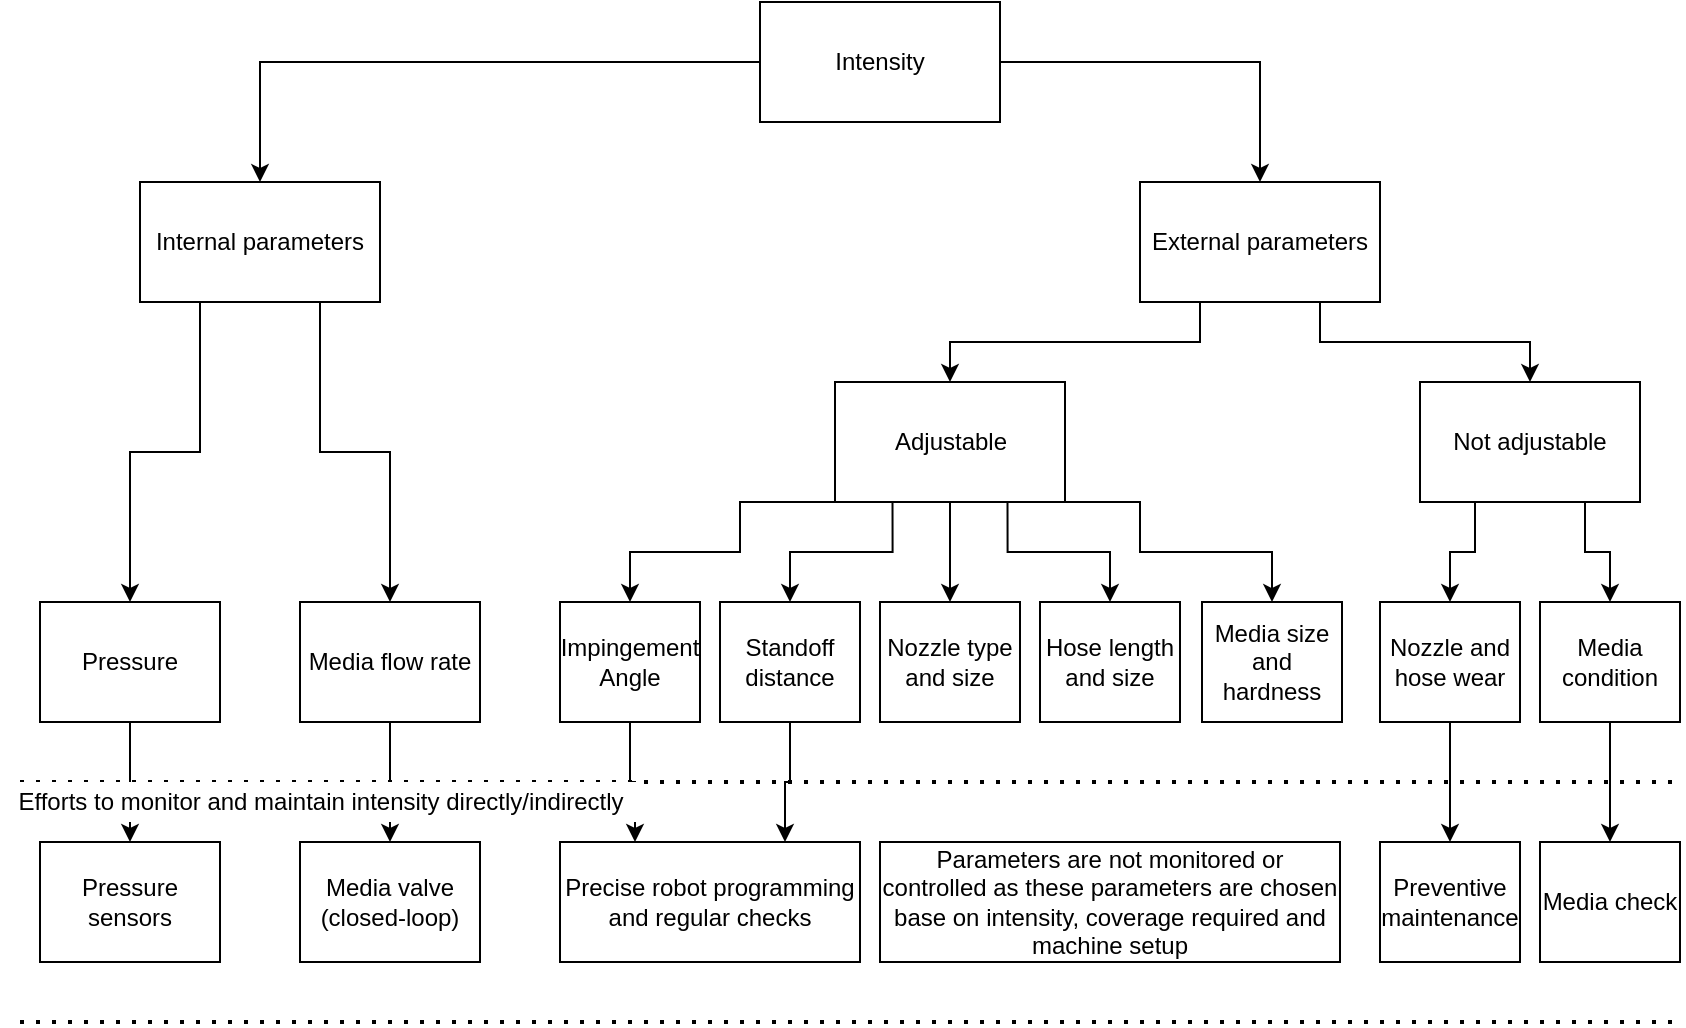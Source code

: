 <mxfile version="15.8.7" type="github">
  <diagram id="0DHabs0GE1NaI--FJ0iT" name="Page-1">
    <mxGraphModel dx="2062" dy="1158" grid="1" gridSize="10" guides="1" tooltips="1" connect="1" arrows="1" fold="1" page="1" pageScale="1" pageWidth="850" pageHeight="1100" math="0" shadow="0">
      <root>
        <mxCell id="0" />
        <mxCell id="1" parent="0" />
        <mxCell id="lZUB57I9a2jBkrmypfUn-6" style="edgeStyle=orthogonalEdgeStyle;rounded=0;orthogonalLoop=1;jettySize=auto;html=1;entryX=0.5;entryY=0;entryDx=0;entryDy=0;" edge="1" parent="1" source="lZUB57I9a2jBkrmypfUn-1" target="lZUB57I9a2jBkrmypfUn-3">
          <mxGeometry relative="1" as="geometry" />
        </mxCell>
        <mxCell id="lZUB57I9a2jBkrmypfUn-10" style="edgeStyle=orthogonalEdgeStyle;rounded=0;orthogonalLoop=1;jettySize=auto;html=1;exitX=1;exitY=0.5;exitDx=0;exitDy=0;" edge="1" parent="1" source="lZUB57I9a2jBkrmypfUn-1" target="lZUB57I9a2jBkrmypfUn-9">
          <mxGeometry relative="1" as="geometry" />
        </mxCell>
        <mxCell id="lZUB57I9a2jBkrmypfUn-1" value="Intensity" style="rounded=0;whiteSpace=wrap;html=1;" vertex="1" parent="1">
          <mxGeometry x="380" y="70" width="120" height="60" as="geometry" />
        </mxCell>
        <mxCell id="lZUB57I9a2jBkrmypfUn-38" style="edgeStyle=orthogonalEdgeStyle;rounded=0;orthogonalLoop=1;jettySize=auto;html=1;exitX=0.5;exitY=1;exitDx=0;exitDy=0;" edge="1" parent="1" source="lZUB57I9a2jBkrmypfUn-2" target="lZUB57I9a2jBkrmypfUn-37">
          <mxGeometry relative="1" as="geometry" />
        </mxCell>
        <mxCell id="lZUB57I9a2jBkrmypfUn-2" value="Pressure" style="rounded=0;whiteSpace=wrap;html=1;" vertex="1" parent="1">
          <mxGeometry x="20" y="370" width="90" height="60" as="geometry" />
        </mxCell>
        <mxCell id="lZUB57I9a2jBkrmypfUn-7" style="edgeStyle=orthogonalEdgeStyle;rounded=0;orthogonalLoop=1;jettySize=auto;html=1;exitX=0.25;exitY=1;exitDx=0;exitDy=0;" edge="1" parent="1" source="lZUB57I9a2jBkrmypfUn-3" target="lZUB57I9a2jBkrmypfUn-2">
          <mxGeometry relative="1" as="geometry" />
        </mxCell>
        <mxCell id="lZUB57I9a2jBkrmypfUn-8" style="edgeStyle=orthogonalEdgeStyle;rounded=0;orthogonalLoop=1;jettySize=auto;html=1;exitX=0.75;exitY=1;exitDx=0;exitDy=0;entryX=0.5;entryY=0;entryDx=0;entryDy=0;" edge="1" parent="1" source="lZUB57I9a2jBkrmypfUn-3" target="lZUB57I9a2jBkrmypfUn-5">
          <mxGeometry relative="1" as="geometry" />
        </mxCell>
        <mxCell id="lZUB57I9a2jBkrmypfUn-3" value="Internal parameters" style="rounded=0;whiteSpace=wrap;html=1;" vertex="1" parent="1">
          <mxGeometry x="70" y="160" width="120" height="60" as="geometry" />
        </mxCell>
        <mxCell id="lZUB57I9a2jBkrmypfUn-41" style="edgeStyle=orthogonalEdgeStyle;rounded=0;orthogonalLoop=1;jettySize=auto;html=1;exitX=0.5;exitY=1;exitDx=0;exitDy=0;entryX=0.5;entryY=0;entryDx=0;entryDy=0;" edge="1" parent="1" source="lZUB57I9a2jBkrmypfUn-5" target="lZUB57I9a2jBkrmypfUn-39">
          <mxGeometry relative="1" as="geometry" />
        </mxCell>
        <mxCell id="lZUB57I9a2jBkrmypfUn-5" value="Media flow rate" style="rounded=0;whiteSpace=wrap;html=1;" vertex="1" parent="1">
          <mxGeometry x="150" y="370" width="90" height="60" as="geometry" />
        </mxCell>
        <mxCell id="lZUB57I9a2jBkrmypfUn-15" style="edgeStyle=orthogonalEdgeStyle;rounded=0;orthogonalLoop=1;jettySize=auto;html=1;exitX=0.25;exitY=1;exitDx=0;exitDy=0;entryX=0.5;entryY=0;entryDx=0;entryDy=0;" edge="1" parent="1" source="lZUB57I9a2jBkrmypfUn-9" target="lZUB57I9a2jBkrmypfUn-14">
          <mxGeometry relative="1" as="geometry" />
        </mxCell>
        <mxCell id="lZUB57I9a2jBkrmypfUn-17" style="edgeStyle=orthogonalEdgeStyle;rounded=0;orthogonalLoop=1;jettySize=auto;html=1;exitX=0.75;exitY=1;exitDx=0;exitDy=0;" edge="1" parent="1" source="lZUB57I9a2jBkrmypfUn-9" target="lZUB57I9a2jBkrmypfUn-16">
          <mxGeometry relative="1" as="geometry" />
        </mxCell>
        <mxCell id="lZUB57I9a2jBkrmypfUn-9" value="External parameters" style="rounded=0;whiteSpace=wrap;html=1;" vertex="1" parent="1">
          <mxGeometry x="570" y="160" width="120" height="60" as="geometry" />
        </mxCell>
        <mxCell id="lZUB57I9a2jBkrmypfUn-43" style="edgeStyle=orthogonalEdgeStyle;rounded=0;orthogonalLoop=1;jettySize=auto;html=1;exitX=0.5;exitY=1;exitDx=0;exitDy=0;entryX=0.25;entryY=0;entryDx=0;entryDy=0;" edge="1" parent="1" source="lZUB57I9a2jBkrmypfUn-11" target="lZUB57I9a2jBkrmypfUn-42">
          <mxGeometry relative="1" as="geometry" />
        </mxCell>
        <mxCell id="lZUB57I9a2jBkrmypfUn-11" value="Impingement Angle" style="rounded=0;whiteSpace=wrap;html=1;" vertex="1" parent="1">
          <mxGeometry x="280" y="370" width="70" height="60" as="geometry" />
        </mxCell>
        <mxCell id="lZUB57I9a2jBkrmypfUn-44" style="edgeStyle=orthogonalEdgeStyle;rounded=0;orthogonalLoop=1;jettySize=auto;html=1;exitX=0.5;exitY=1;exitDx=0;exitDy=0;entryX=0.75;entryY=0;entryDx=0;entryDy=0;" edge="1" parent="1" source="lZUB57I9a2jBkrmypfUn-12" target="lZUB57I9a2jBkrmypfUn-42">
          <mxGeometry relative="1" as="geometry" />
        </mxCell>
        <mxCell id="lZUB57I9a2jBkrmypfUn-12" value="Standoff distance" style="rounded=0;whiteSpace=wrap;html=1;" vertex="1" parent="1">
          <mxGeometry x="360" y="370" width="70" height="60" as="geometry" />
        </mxCell>
        <mxCell id="lZUB57I9a2jBkrmypfUn-13" value="Nozzle type and size" style="rounded=0;whiteSpace=wrap;html=1;" vertex="1" parent="1">
          <mxGeometry x="440" y="370" width="70" height="60" as="geometry" />
        </mxCell>
        <mxCell id="lZUB57I9a2jBkrmypfUn-23" style="edgeStyle=orthogonalEdgeStyle;rounded=0;orthogonalLoop=1;jettySize=auto;html=1;exitX=0;exitY=1;exitDx=0;exitDy=0;entryX=0.5;entryY=0;entryDx=0;entryDy=0;" edge="1" parent="1" source="lZUB57I9a2jBkrmypfUn-14" target="lZUB57I9a2jBkrmypfUn-11">
          <mxGeometry relative="1" as="geometry">
            <Array as="points">
              <mxPoint x="370" y="320" />
              <mxPoint x="370" y="345" />
              <mxPoint x="315" y="345" />
            </Array>
          </mxGeometry>
        </mxCell>
        <mxCell id="lZUB57I9a2jBkrmypfUn-24" style="edgeStyle=orthogonalEdgeStyle;rounded=0;orthogonalLoop=1;jettySize=auto;html=1;exitX=0.25;exitY=1;exitDx=0;exitDy=0;entryX=0.5;entryY=0;entryDx=0;entryDy=0;" edge="1" parent="1" source="lZUB57I9a2jBkrmypfUn-14" target="lZUB57I9a2jBkrmypfUn-12">
          <mxGeometry relative="1" as="geometry" />
        </mxCell>
        <mxCell id="lZUB57I9a2jBkrmypfUn-25" style="edgeStyle=orthogonalEdgeStyle;rounded=0;orthogonalLoop=1;jettySize=auto;html=1;exitX=0.5;exitY=1;exitDx=0;exitDy=0;entryX=0.5;entryY=0;entryDx=0;entryDy=0;" edge="1" parent="1" source="lZUB57I9a2jBkrmypfUn-14" target="lZUB57I9a2jBkrmypfUn-13">
          <mxGeometry relative="1" as="geometry" />
        </mxCell>
        <mxCell id="lZUB57I9a2jBkrmypfUn-26" style="edgeStyle=orthogonalEdgeStyle;rounded=0;orthogonalLoop=1;jettySize=auto;html=1;exitX=0.75;exitY=1;exitDx=0;exitDy=0;entryX=0.5;entryY=0;entryDx=0;entryDy=0;" edge="1" parent="1" source="lZUB57I9a2jBkrmypfUn-14" target="lZUB57I9a2jBkrmypfUn-19">
          <mxGeometry relative="1" as="geometry" />
        </mxCell>
        <mxCell id="lZUB57I9a2jBkrmypfUn-27" style="edgeStyle=orthogonalEdgeStyle;rounded=0;orthogonalLoop=1;jettySize=auto;html=1;exitX=1;exitY=1;exitDx=0;exitDy=0;entryX=0.5;entryY=0;entryDx=0;entryDy=0;" edge="1" parent="1" source="lZUB57I9a2jBkrmypfUn-14" target="lZUB57I9a2jBkrmypfUn-21">
          <mxGeometry relative="1" as="geometry">
            <Array as="points">
              <mxPoint x="570" y="320" />
              <mxPoint x="570" y="345" />
              <mxPoint x="636" y="345" />
            </Array>
          </mxGeometry>
        </mxCell>
        <mxCell id="lZUB57I9a2jBkrmypfUn-14" value="Adjustable" style="rounded=0;whiteSpace=wrap;html=1;" vertex="1" parent="1">
          <mxGeometry x="417.5" y="260" width="115" height="60" as="geometry" />
        </mxCell>
        <mxCell id="lZUB57I9a2jBkrmypfUn-28" style="edgeStyle=orthogonalEdgeStyle;rounded=0;orthogonalLoop=1;jettySize=auto;html=1;exitX=0.25;exitY=1;exitDx=0;exitDy=0;entryX=0.5;entryY=0;entryDx=0;entryDy=0;" edge="1" parent="1" source="lZUB57I9a2jBkrmypfUn-16" target="lZUB57I9a2jBkrmypfUn-18">
          <mxGeometry relative="1" as="geometry" />
        </mxCell>
        <mxCell id="lZUB57I9a2jBkrmypfUn-29" style="edgeStyle=orthogonalEdgeStyle;rounded=0;orthogonalLoop=1;jettySize=auto;html=1;exitX=0.75;exitY=1;exitDx=0;exitDy=0;entryX=0.5;entryY=0;entryDx=0;entryDy=0;" edge="1" parent="1" source="lZUB57I9a2jBkrmypfUn-16" target="lZUB57I9a2jBkrmypfUn-20">
          <mxGeometry relative="1" as="geometry" />
        </mxCell>
        <mxCell id="lZUB57I9a2jBkrmypfUn-16" value="Not adjustable" style="rounded=0;whiteSpace=wrap;html=1;" vertex="1" parent="1">
          <mxGeometry x="710" y="260" width="110" height="60" as="geometry" />
        </mxCell>
        <mxCell id="lZUB57I9a2jBkrmypfUn-50" style="edgeStyle=orthogonalEdgeStyle;rounded=0;orthogonalLoop=1;jettySize=auto;html=1;exitX=0.5;exitY=1;exitDx=0;exitDy=0;entryX=0.5;entryY=0;entryDx=0;entryDy=0;" edge="1" parent="1" source="lZUB57I9a2jBkrmypfUn-18" target="lZUB57I9a2jBkrmypfUn-49">
          <mxGeometry relative="1" as="geometry" />
        </mxCell>
        <mxCell id="lZUB57I9a2jBkrmypfUn-18" value="Nozzle and hose wear" style="rounded=0;whiteSpace=wrap;html=1;" vertex="1" parent="1">
          <mxGeometry x="690" y="370" width="70" height="60" as="geometry" />
        </mxCell>
        <mxCell id="lZUB57I9a2jBkrmypfUn-19" value="Hose length and size" style="rounded=0;whiteSpace=wrap;html=1;" vertex="1" parent="1">
          <mxGeometry x="520" y="370" width="70" height="60" as="geometry" />
        </mxCell>
        <mxCell id="lZUB57I9a2jBkrmypfUn-48" style="edgeStyle=orthogonalEdgeStyle;rounded=0;orthogonalLoop=1;jettySize=auto;html=1;exitX=0.5;exitY=1;exitDx=0;exitDy=0;" edge="1" parent="1" source="lZUB57I9a2jBkrmypfUn-20" target="lZUB57I9a2jBkrmypfUn-47">
          <mxGeometry relative="1" as="geometry" />
        </mxCell>
        <mxCell id="lZUB57I9a2jBkrmypfUn-20" value="Media condition" style="rounded=0;whiteSpace=wrap;html=1;" vertex="1" parent="1">
          <mxGeometry x="770" y="370" width="70" height="60" as="geometry" />
        </mxCell>
        <mxCell id="lZUB57I9a2jBkrmypfUn-21" value="Media size and hardness" style="rounded=0;whiteSpace=wrap;html=1;" vertex="1" parent="1">
          <mxGeometry x="601" y="370" width="70" height="60" as="geometry" />
        </mxCell>
        <mxCell id="lZUB57I9a2jBkrmypfUn-34" value="" style="endArrow=none;dashed=1;html=1;dashPattern=1 3;strokeWidth=2;rounded=0;" edge="1" parent="1">
          <mxGeometry width="50" height="50" relative="1" as="geometry">
            <mxPoint x="10" y="460" as="sourcePoint" />
            <mxPoint x="840" y="460" as="targetPoint" />
          </mxGeometry>
        </mxCell>
        <mxCell id="lZUB57I9a2jBkrmypfUn-35" value="" style="endArrow=none;dashed=1;html=1;dashPattern=1 3;strokeWidth=2;rounded=0;" edge="1" parent="1">
          <mxGeometry width="50" height="50" relative="1" as="geometry">
            <mxPoint x="10" y="580" as="sourcePoint" />
            <mxPoint x="840" y="580" as="targetPoint" />
          </mxGeometry>
        </mxCell>
        <mxCell id="lZUB57I9a2jBkrmypfUn-36" value="Efforts to monitor and maintain intensity directly/indirectly" style="text;html=1;align=center;verticalAlign=middle;resizable=0;points=[];autosize=1;fillColor=default;" vertex="1" parent="1">
          <mxGeometry y="460" width="320" height="20" as="geometry" />
        </mxCell>
        <mxCell id="lZUB57I9a2jBkrmypfUn-37" value="Pressure sensors" style="rounded=0;whiteSpace=wrap;html=1;" vertex="1" parent="1">
          <mxGeometry x="20" y="490" width="90" height="60" as="geometry" />
        </mxCell>
        <mxCell id="lZUB57I9a2jBkrmypfUn-39" value="Media valve (closed-loop)" style="rounded=0;whiteSpace=wrap;html=1;" vertex="1" parent="1">
          <mxGeometry x="150" y="490" width="90" height="60" as="geometry" />
        </mxCell>
        <mxCell id="lZUB57I9a2jBkrmypfUn-42" value="Precise robot programming and regular checks" style="rounded=0;whiteSpace=wrap;html=1;" vertex="1" parent="1">
          <mxGeometry x="280" y="490" width="150" height="60" as="geometry" />
        </mxCell>
        <mxCell id="lZUB57I9a2jBkrmypfUn-47" value="Media check" style="rounded=0;whiteSpace=wrap;html=1;" vertex="1" parent="1">
          <mxGeometry x="770" y="490" width="70" height="60" as="geometry" />
        </mxCell>
        <mxCell id="lZUB57I9a2jBkrmypfUn-49" value="Preventive maintenance" style="rounded=0;whiteSpace=wrap;html=1;" vertex="1" parent="1">
          <mxGeometry x="690" y="490" width="70" height="60" as="geometry" />
        </mxCell>
        <mxCell id="lZUB57I9a2jBkrmypfUn-51" value="Parameters are not monitored or controlled as these parameters are chosen base on intensity, coverage required and machine setup" style="rounded=0;whiteSpace=wrap;html=1;" vertex="1" parent="1">
          <mxGeometry x="440" y="490" width="230" height="60" as="geometry" />
        </mxCell>
      </root>
    </mxGraphModel>
  </diagram>
</mxfile>
